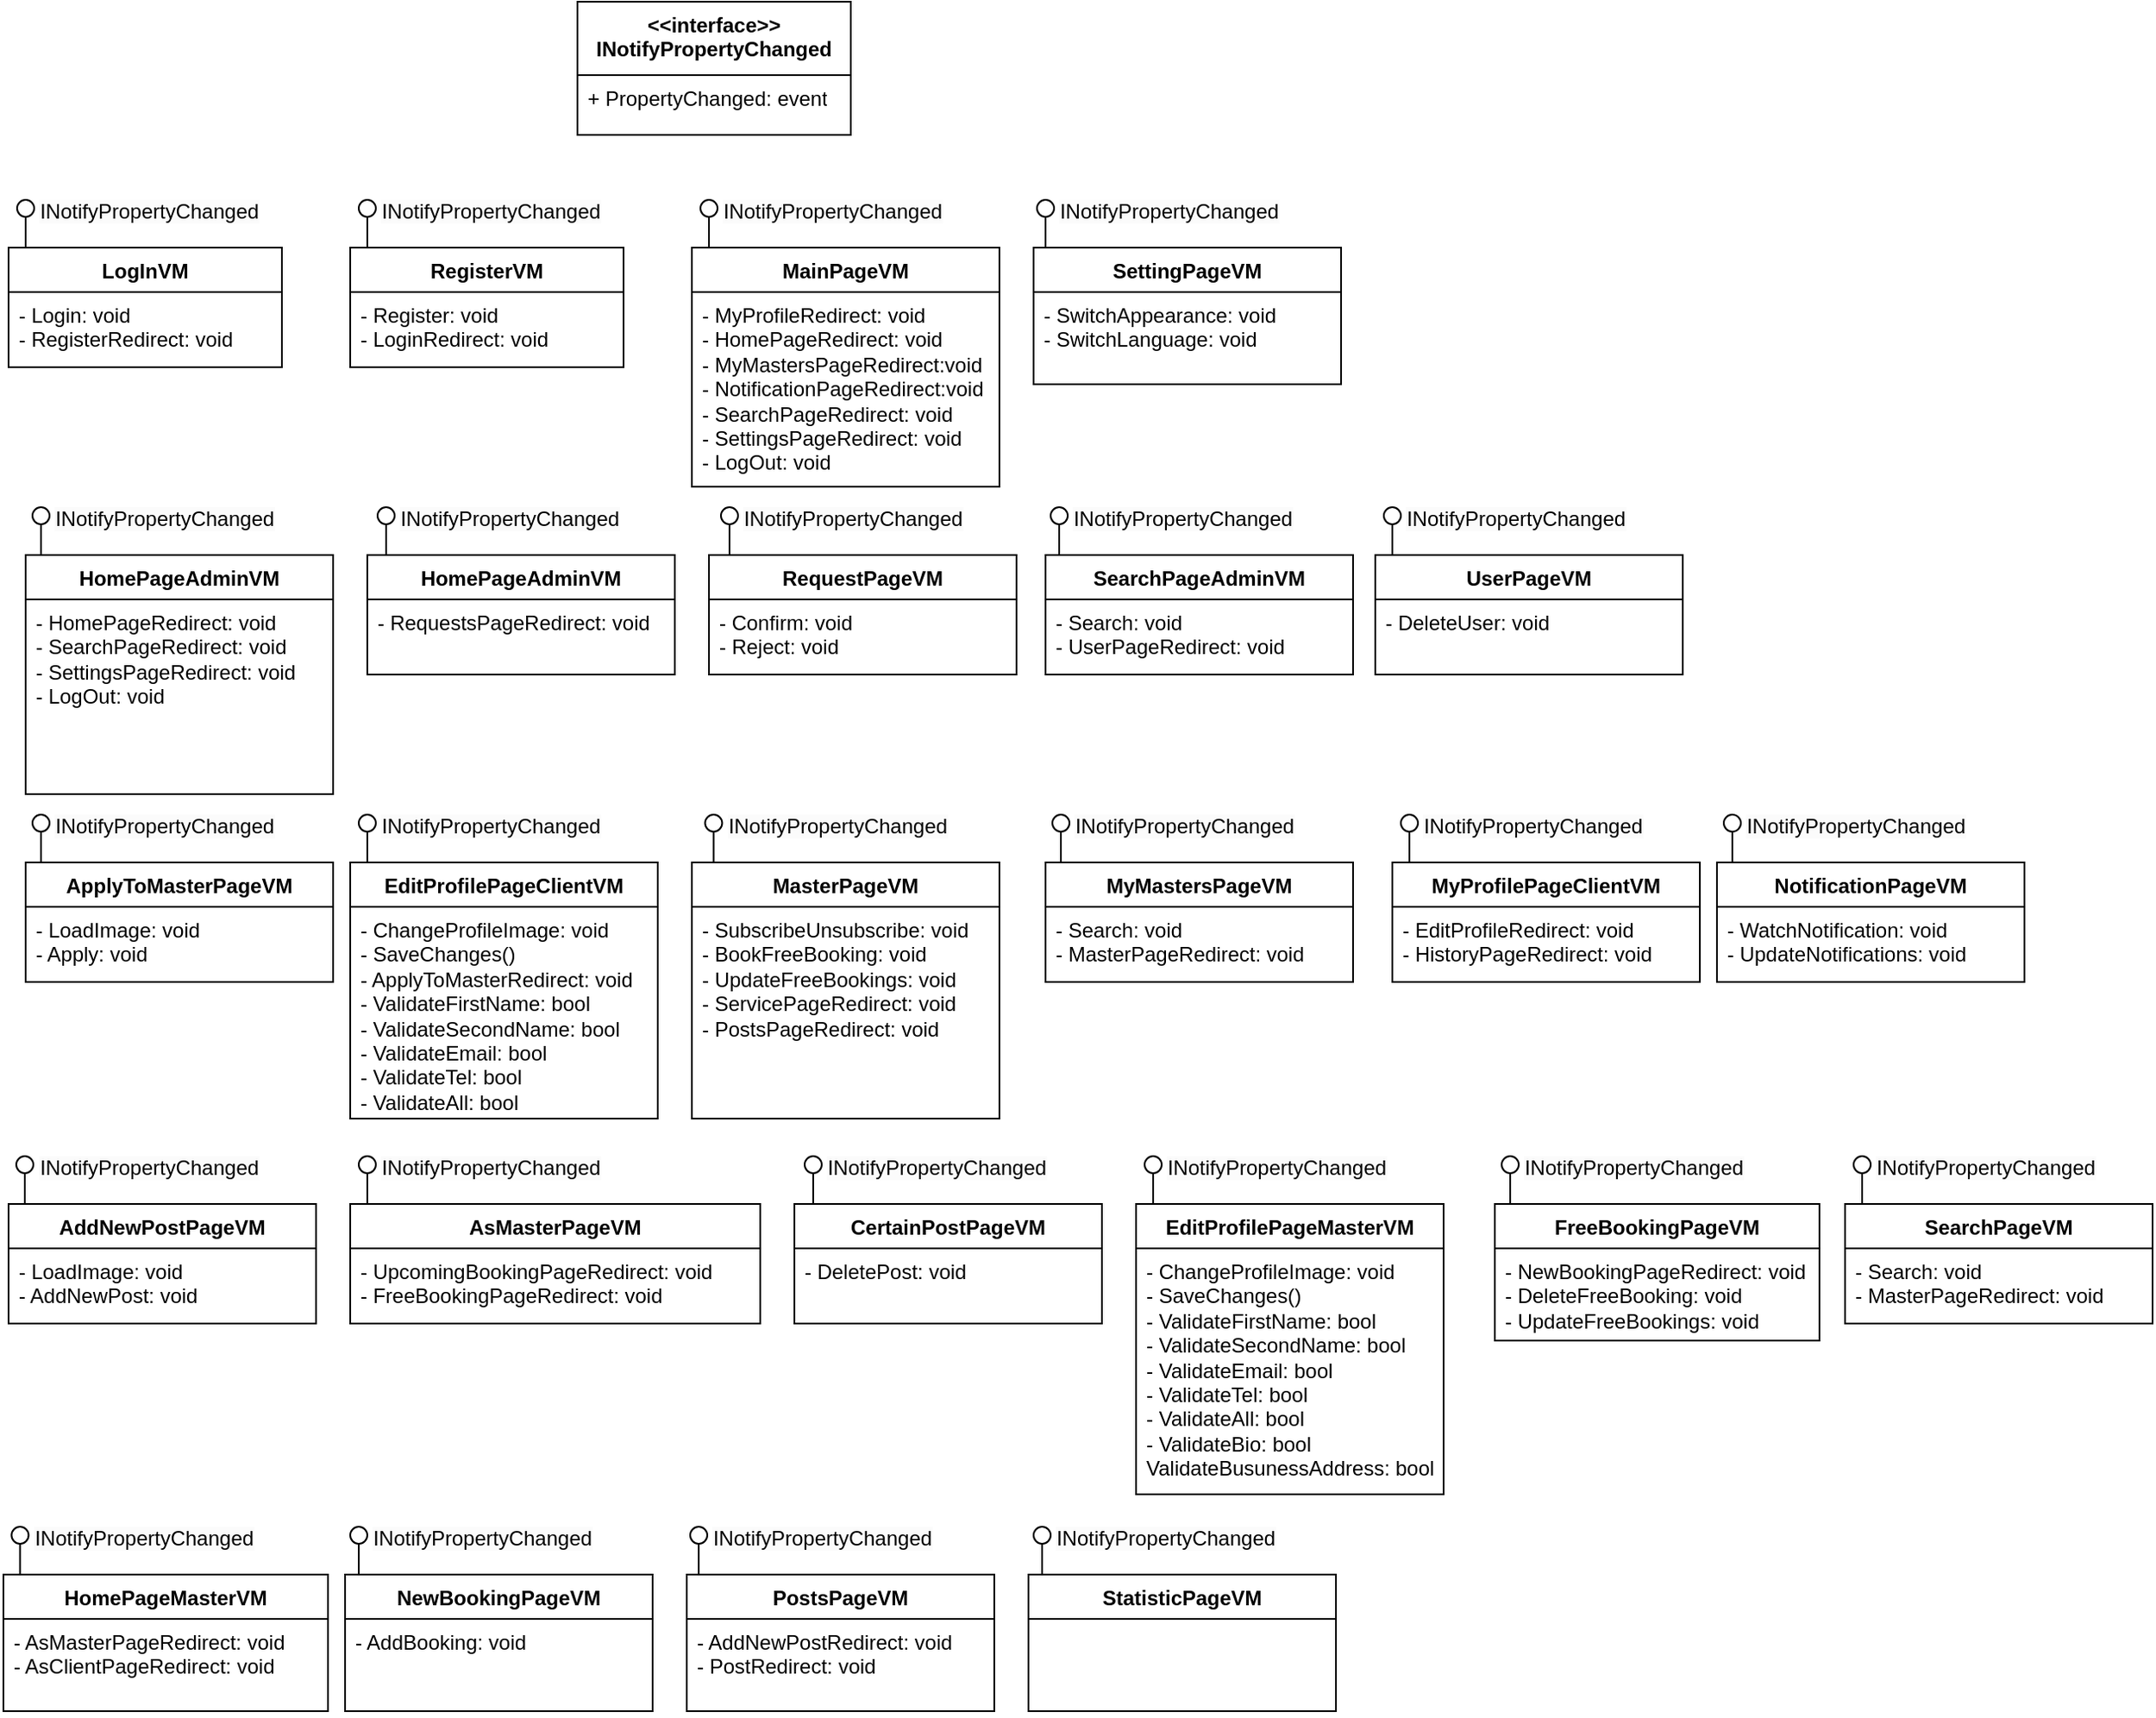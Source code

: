 <mxfile version="24.3.1" type="device">
  <diagram id="C5RBs43oDa-KdzZeNtuy" name="Page-1">
    <mxGraphModel dx="2342" dy="1502" grid="0" gridSize="10" guides="1" tooltips="1" connect="1" arrows="1" fold="1" page="0" pageScale="1" pageWidth="827" pageHeight="1169" math="0" shadow="0">
      <root>
        <mxCell id="WIyWlLk6GJQsqaUBKTNV-0" />
        <mxCell id="WIyWlLk6GJQsqaUBKTNV-1" parent="WIyWlLk6GJQsqaUBKTNV-0" />
        <mxCell id="Ou_Ff1-Za47PRWATTWKW-6" value="LogInVM" style="swimlane;fontStyle=1;align=center;verticalAlign=top;childLayout=stackLayout;horizontal=1;startSize=26;horizontalStack=0;resizeParent=1;resizeParentMax=0;resizeLast=0;collapsible=1;marginBottom=0;whiteSpace=wrap;html=1;" vertex="1" parent="WIyWlLk6GJQsqaUBKTNV-1">
          <mxGeometry x="40" y="120" width="160" height="70" as="geometry">
            <mxRectangle x="100" y="130" width="100" height="30" as="alternateBounds" />
          </mxGeometry>
        </mxCell>
        <mxCell id="Ou_Ff1-Za47PRWATTWKW-9" value="- Login: void&lt;div&gt;- RegisterRedirect: void&lt;/div&gt;" style="text;strokeColor=none;fillColor=none;align=left;verticalAlign=top;spacingLeft=4;spacingRight=4;overflow=hidden;rotatable=0;points=[[0,0.5],[1,0.5]];portConstraint=eastwest;whiteSpace=wrap;html=1;" vertex="1" parent="Ou_Ff1-Za47PRWATTWKW-6">
          <mxGeometry y="26" width="160" height="44" as="geometry" />
        </mxCell>
        <mxCell id="Ou_Ff1-Za47PRWATTWKW-10" value="RegisterVM" style="swimlane;fontStyle=1;align=center;verticalAlign=top;childLayout=stackLayout;horizontal=1;startSize=26;horizontalStack=0;resizeParent=1;resizeParentMax=0;resizeLast=0;collapsible=1;marginBottom=0;whiteSpace=wrap;html=1;" vertex="1" parent="WIyWlLk6GJQsqaUBKTNV-1">
          <mxGeometry x="240" y="120" width="160" height="70" as="geometry">
            <mxRectangle x="100" y="130" width="100" height="30" as="alternateBounds" />
          </mxGeometry>
        </mxCell>
        <mxCell id="Ou_Ff1-Za47PRWATTWKW-11" value="- Register: void&lt;div&gt;- LoginRedirect: void&lt;/div&gt;" style="text;strokeColor=none;fillColor=none;align=left;verticalAlign=top;spacingLeft=4;spacingRight=4;overflow=hidden;rotatable=0;points=[[0,0.5],[1,0.5]];portConstraint=eastwest;whiteSpace=wrap;html=1;" vertex="1" parent="Ou_Ff1-Za47PRWATTWKW-10">
          <mxGeometry y="26" width="160" height="44" as="geometry" />
        </mxCell>
        <mxCell id="Ou_Ff1-Za47PRWATTWKW-12" value="MainPageVM" style="swimlane;fontStyle=1;align=center;verticalAlign=top;childLayout=stackLayout;horizontal=1;startSize=26;horizontalStack=0;resizeParent=1;resizeParentMax=0;resizeLast=0;collapsible=1;marginBottom=0;whiteSpace=wrap;html=1;" vertex="1" parent="WIyWlLk6GJQsqaUBKTNV-1">
          <mxGeometry x="440" y="120" width="180" height="140" as="geometry">
            <mxRectangle x="440" y="120" width="100" height="30" as="alternateBounds" />
          </mxGeometry>
        </mxCell>
        <mxCell id="Ou_Ff1-Za47PRWATTWKW-13" value="- MyProfileRedirect: void&lt;div&gt;- HomePageRedirect: void&lt;/div&gt;&lt;div&gt;- MyMastersPageRedirect:void&lt;/div&gt;&lt;div&gt;- NotificationPageRedirect:void&lt;/div&gt;&lt;div&gt;- SearchPageRedirect: void&lt;/div&gt;&lt;div&gt;- SettingsPageRedirect: void&lt;/div&gt;&lt;div&gt;- LogOut: void&lt;/div&gt;" style="text;strokeColor=none;fillColor=none;align=left;verticalAlign=top;spacingLeft=4;spacingRight=4;overflow=hidden;rotatable=0;points=[[0,0.5],[1,0.5]];portConstraint=eastwest;whiteSpace=wrap;html=1;" vertex="1" parent="Ou_Ff1-Za47PRWATTWKW-12">
          <mxGeometry y="26" width="180" height="114" as="geometry" />
        </mxCell>
        <mxCell id="Ou_Ff1-Za47PRWATTWKW-14" value="SettingPageVM" style="swimlane;fontStyle=1;align=center;verticalAlign=top;childLayout=stackLayout;horizontal=1;startSize=26;horizontalStack=0;resizeParent=1;resizeParentMax=0;resizeLast=0;collapsible=1;marginBottom=0;whiteSpace=wrap;html=1;" vertex="1" parent="WIyWlLk6GJQsqaUBKTNV-1">
          <mxGeometry x="640" y="120" width="180" height="80" as="geometry">
            <mxRectangle x="100" y="130" width="100" height="30" as="alternateBounds" />
          </mxGeometry>
        </mxCell>
        <mxCell id="Ou_Ff1-Za47PRWATTWKW-15" value="- SwitchAppearance: void&lt;div&gt;- SwitchLanguage: void&lt;/div&gt;" style="text;strokeColor=none;fillColor=none;align=left;verticalAlign=top;spacingLeft=4;spacingRight=4;overflow=hidden;rotatable=0;points=[[0,0.5],[1,0.5]];portConstraint=eastwest;whiteSpace=wrap;html=1;" vertex="1" parent="Ou_Ff1-Za47PRWATTWKW-14">
          <mxGeometry y="26" width="180" height="54" as="geometry" />
        </mxCell>
        <mxCell id="Ou_Ff1-Za47PRWATTWKW-16" value="HomePageAdminVM" style="swimlane;fontStyle=1;align=center;verticalAlign=top;childLayout=stackLayout;horizontal=1;startSize=26;horizontalStack=0;resizeParent=1;resizeParentMax=0;resizeLast=0;collapsible=1;marginBottom=0;whiteSpace=wrap;html=1;" vertex="1" parent="WIyWlLk6GJQsqaUBKTNV-1">
          <mxGeometry x="250" y="300" width="180" height="70" as="geometry">
            <mxRectangle x="100" y="130" width="100" height="30" as="alternateBounds" />
          </mxGeometry>
        </mxCell>
        <mxCell id="Ou_Ff1-Za47PRWATTWKW-17" value="- RequestsPageRedirect: void" style="text;strokeColor=none;fillColor=none;align=left;verticalAlign=top;spacingLeft=4;spacingRight=4;overflow=hidden;rotatable=0;points=[[0,0.5],[1,0.5]];portConstraint=eastwest;whiteSpace=wrap;html=1;" vertex="1" parent="Ou_Ff1-Za47PRWATTWKW-16">
          <mxGeometry y="26" width="180" height="44" as="geometry" />
        </mxCell>
        <mxCell id="Ou_Ff1-Za47PRWATTWKW-21" value="HomePageAdminVM" style="swimlane;fontStyle=1;align=center;verticalAlign=top;childLayout=stackLayout;horizontal=1;startSize=26;horizontalStack=0;resizeParent=1;resizeParentMax=0;resizeLast=0;collapsible=1;marginBottom=0;whiteSpace=wrap;html=1;" vertex="1" parent="WIyWlLk6GJQsqaUBKTNV-1">
          <mxGeometry x="50" y="300" width="180" height="140" as="geometry">
            <mxRectangle x="100" y="130" width="100" height="30" as="alternateBounds" />
          </mxGeometry>
        </mxCell>
        <mxCell id="Ou_Ff1-Za47PRWATTWKW-22" value="- HomePageRedirect: void&lt;div&gt;- SearchPageRedirect: void&lt;/div&gt;&lt;div&gt;- SettingsPageRedirect: void&lt;/div&gt;&lt;div&gt;- LogOut: void&lt;/div&gt;" style="text;strokeColor=none;fillColor=none;align=left;verticalAlign=top;spacingLeft=4;spacingRight=4;overflow=hidden;rotatable=0;points=[[0,0.5],[1,0.5]];portConstraint=eastwest;whiteSpace=wrap;html=1;" vertex="1" parent="Ou_Ff1-Za47PRWATTWKW-21">
          <mxGeometry y="26" width="180" height="114" as="geometry" />
        </mxCell>
        <mxCell id="Ou_Ff1-Za47PRWATTWKW-23" value="RequestPageVM" style="swimlane;fontStyle=1;align=center;verticalAlign=top;childLayout=stackLayout;horizontal=1;startSize=26;horizontalStack=0;resizeParent=1;resizeParentMax=0;resizeLast=0;collapsible=1;marginBottom=0;whiteSpace=wrap;html=1;" vertex="1" parent="WIyWlLk6GJQsqaUBKTNV-1">
          <mxGeometry x="450" y="300" width="180" height="70" as="geometry">
            <mxRectangle x="100" y="130" width="100" height="30" as="alternateBounds" />
          </mxGeometry>
        </mxCell>
        <mxCell id="Ou_Ff1-Za47PRWATTWKW-24" value="- Confirm: void&lt;div&gt;- Reject: void&lt;/div&gt;" style="text;strokeColor=none;fillColor=none;align=left;verticalAlign=top;spacingLeft=4;spacingRight=4;overflow=hidden;rotatable=0;points=[[0,0.5],[1,0.5]];portConstraint=eastwest;whiteSpace=wrap;html=1;" vertex="1" parent="Ou_Ff1-Za47PRWATTWKW-23">
          <mxGeometry y="26" width="180" height="44" as="geometry" />
        </mxCell>
        <mxCell id="Ou_Ff1-Za47PRWATTWKW-25" value="SearchPageAdminVM" style="swimlane;fontStyle=1;align=center;verticalAlign=top;childLayout=stackLayout;horizontal=1;startSize=26;horizontalStack=0;resizeParent=1;resizeParentMax=0;resizeLast=0;collapsible=1;marginBottom=0;whiteSpace=wrap;html=1;" vertex="1" parent="WIyWlLk6GJQsqaUBKTNV-1">
          <mxGeometry x="647" y="300" width="180" height="70" as="geometry">
            <mxRectangle x="100" y="130" width="100" height="30" as="alternateBounds" />
          </mxGeometry>
        </mxCell>
        <mxCell id="Ou_Ff1-Za47PRWATTWKW-26" value="- Search: void&lt;div&gt;- UserPageRedirect: void&lt;/div&gt;" style="text;strokeColor=none;fillColor=none;align=left;verticalAlign=top;spacingLeft=4;spacingRight=4;overflow=hidden;rotatable=0;points=[[0,0.5],[1,0.5]];portConstraint=eastwest;whiteSpace=wrap;html=1;" vertex="1" parent="Ou_Ff1-Za47PRWATTWKW-25">
          <mxGeometry y="26" width="180" height="44" as="geometry" />
        </mxCell>
        <mxCell id="Ou_Ff1-Za47PRWATTWKW-27" value="UserPageVM" style="swimlane;fontStyle=1;align=center;verticalAlign=top;childLayout=stackLayout;horizontal=1;startSize=26;horizontalStack=0;resizeParent=1;resizeParentMax=0;resizeLast=0;collapsible=1;marginBottom=0;whiteSpace=wrap;html=1;" vertex="1" parent="WIyWlLk6GJQsqaUBKTNV-1">
          <mxGeometry x="840" y="300" width="180" height="70" as="geometry">
            <mxRectangle x="100" y="130" width="100" height="30" as="alternateBounds" />
          </mxGeometry>
        </mxCell>
        <mxCell id="Ou_Ff1-Za47PRWATTWKW-28" value="- DeleteUser: void" style="text;strokeColor=none;fillColor=none;align=left;verticalAlign=top;spacingLeft=4;spacingRight=4;overflow=hidden;rotatable=0;points=[[0,0.5],[1,0.5]];portConstraint=eastwest;whiteSpace=wrap;html=1;" vertex="1" parent="Ou_Ff1-Za47PRWATTWKW-27">
          <mxGeometry y="26" width="180" height="44" as="geometry" />
        </mxCell>
        <mxCell id="Ou_Ff1-Za47PRWATTWKW-29" value="ApplyToMasterPageVM" style="swimlane;fontStyle=1;align=center;verticalAlign=top;childLayout=stackLayout;horizontal=1;startSize=26;horizontalStack=0;resizeParent=1;resizeParentMax=0;resizeLast=0;collapsible=1;marginBottom=0;whiteSpace=wrap;html=1;" vertex="1" parent="WIyWlLk6GJQsqaUBKTNV-1">
          <mxGeometry x="50" y="480" width="180" height="70" as="geometry">
            <mxRectangle x="100" y="130" width="100" height="30" as="alternateBounds" />
          </mxGeometry>
        </mxCell>
        <mxCell id="Ou_Ff1-Za47PRWATTWKW-30" value="- LoadImage: void&lt;div&gt;- Apply: void&lt;/div&gt;" style="text;strokeColor=none;fillColor=none;align=left;verticalAlign=top;spacingLeft=4;spacingRight=4;overflow=hidden;rotatable=0;points=[[0,0.5],[1,0.5]];portConstraint=eastwest;whiteSpace=wrap;html=1;" vertex="1" parent="Ou_Ff1-Za47PRWATTWKW-29">
          <mxGeometry y="26" width="180" height="44" as="geometry" />
        </mxCell>
        <mxCell id="Ou_Ff1-Za47PRWATTWKW-31" value="EditProfilePageClientVM" style="swimlane;fontStyle=1;align=center;verticalAlign=top;childLayout=stackLayout;horizontal=1;startSize=26;horizontalStack=0;resizeParent=1;resizeParentMax=0;resizeLast=0;collapsible=1;marginBottom=0;whiteSpace=wrap;html=1;" vertex="1" parent="WIyWlLk6GJQsqaUBKTNV-1">
          <mxGeometry x="240" y="480" width="180" height="150" as="geometry">
            <mxRectangle x="100" y="130" width="100" height="30" as="alternateBounds" />
          </mxGeometry>
        </mxCell>
        <mxCell id="Ou_Ff1-Za47PRWATTWKW-32" value="- ChangeProfileImage: void&lt;div&gt;- SaveChanges()&lt;/div&gt;&lt;div&gt;- ApplyToMasterRedirect: void&lt;/div&gt;&lt;div&gt;- ValidateFirstName: bool&lt;/div&gt;&lt;div&gt;- ValidateSecondName: bool&lt;/div&gt;&lt;div&gt;- ValidateEmail: bool&lt;/div&gt;&lt;div&gt;- ValidateTel: bool&lt;/div&gt;&lt;div&gt;- ValidateAll: bool&lt;/div&gt;" style="text;strokeColor=none;fillColor=none;align=left;verticalAlign=top;spacingLeft=4;spacingRight=4;overflow=hidden;rotatable=0;points=[[0,0.5],[1,0.5]];portConstraint=eastwest;whiteSpace=wrap;html=1;" vertex="1" parent="Ou_Ff1-Za47PRWATTWKW-31">
          <mxGeometry y="26" width="180" height="124" as="geometry" />
        </mxCell>
        <mxCell id="Ou_Ff1-Za47PRWATTWKW-35" value="MasterPageVM" style="swimlane;fontStyle=1;align=center;verticalAlign=top;childLayout=stackLayout;horizontal=1;startSize=26;horizontalStack=0;resizeParent=1;resizeParentMax=0;resizeLast=0;collapsible=1;marginBottom=0;whiteSpace=wrap;html=1;" vertex="1" parent="WIyWlLk6GJQsqaUBKTNV-1">
          <mxGeometry x="440" y="480" width="180" height="150" as="geometry">
            <mxRectangle x="100" y="130" width="100" height="30" as="alternateBounds" />
          </mxGeometry>
        </mxCell>
        <mxCell id="Ou_Ff1-Za47PRWATTWKW-36" value="- SubscribeUnsubscribe: void&lt;div&gt;- BookFreeBooking: void&lt;/div&gt;&lt;div&gt;- UpdateFreeBookings: void&lt;/div&gt;&lt;div&gt;- ServicePageRedirect: void&lt;/div&gt;&lt;div&gt;- PostsPageRedirect: void&lt;/div&gt;" style="text;strokeColor=none;fillColor=none;align=left;verticalAlign=top;spacingLeft=4;spacingRight=4;overflow=hidden;rotatable=0;points=[[0,0.5],[1,0.5]];portConstraint=eastwest;whiteSpace=wrap;html=1;" vertex="1" parent="Ou_Ff1-Za47PRWATTWKW-35">
          <mxGeometry y="26" width="180" height="124" as="geometry" />
        </mxCell>
        <mxCell id="Ou_Ff1-Za47PRWATTWKW-37" value="MyMastersPageVM" style="swimlane;fontStyle=1;align=center;verticalAlign=top;childLayout=stackLayout;horizontal=1;startSize=26;horizontalStack=0;resizeParent=1;resizeParentMax=0;resizeLast=0;collapsible=1;marginBottom=0;whiteSpace=wrap;html=1;" vertex="1" parent="WIyWlLk6GJQsqaUBKTNV-1">
          <mxGeometry x="647" y="480" width="180" height="70" as="geometry">
            <mxRectangle x="100" y="130" width="100" height="30" as="alternateBounds" />
          </mxGeometry>
        </mxCell>
        <mxCell id="Ou_Ff1-Za47PRWATTWKW-38" value="- Search: void&lt;div&gt;- MasterPageRedirect: void&lt;/div&gt;" style="text;strokeColor=none;fillColor=none;align=left;verticalAlign=top;spacingLeft=4;spacingRight=4;overflow=hidden;rotatable=0;points=[[0,0.5],[1,0.5]];portConstraint=eastwest;whiteSpace=wrap;html=1;" vertex="1" parent="Ou_Ff1-Za47PRWATTWKW-37">
          <mxGeometry y="26" width="180" height="44" as="geometry" />
        </mxCell>
        <mxCell id="Ou_Ff1-Za47PRWATTWKW-39" value="MyProfilePageClientVM" style="swimlane;fontStyle=1;align=center;verticalAlign=top;childLayout=stackLayout;horizontal=1;startSize=26;horizontalStack=0;resizeParent=1;resizeParentMax=0;resizeLast=0;collapsible=1;marginBottom=0;whiteSpace=wrap;html=1;" vertex="1" parent="WIyWlLk6GJQsqaUBKTNV-1">
          <mxGeometry x="850" y="480" width="180" height="70" as="geometry">
            <mxRectangle x="100" y="130" width="100" height="30" as="alternateBounds" />
          </mxGeometry>
        </mxCell>
        <mxCell id="Ou_Ff1-Za47PRWATTWKW-40" value="- EditProfileRedirect: void&lt;div&gt;- HistoryPageRedirect: void&lt;/div&gt;" style="text;strokeColor=none;fillColor=none;align=left;verticalAlign=top;spacingLeft=4;spacingRight=4;overflow=hidden;rotatable=0;points=[[0,0.5],[1,0.5]];portConstraint=eastwest;whiteSpace=wrap;html=1;" vertex="1" parent="Ou_Ff1-Za47PRWATTWKW-39">
          <mxGeometry y="26" width="180" height="44" as="geometry" />
        </mxCell>
        <mxCell id="Ou_Ff1-Za47PRWATTWKW-44" value="NotificationPageVM" style="swimlane;fontStyle=1;align=center;verticalAlign=top;childLayout=stackLayout;horizontal=1;startSize=26;horizontalStack=0;resizeParent=1;resizeParentMax=0;resizeLast=0;collapsible=1;marginBottom=0;whiteSpace=wrap;html=1;" vertex="1" parent="WIyWlLk6GJQsqaUBKTNV-1">
          <mxGeometry x="1040" y="480" width="180" height="70" as="geometry">
            <mxRectangle x="100" y="130" width="100" height="30" as="alternateBounds" />
          </mxGeometry>
        </mxCell>
        <mxCell id="Ou_Ff1-Za47PRWATTWKW-45" value="- WatchNotification: void&lt;div&gt;- UpdateNotifications: void&lt;/div&gt;" style="text;strokeColor=none;fillColor=none;align=left;verticalAlign=top;spacingLeft=4;spacingRight=4;overflow=hidden;rotatable=0;points=[[0,0.5],[1,0.5]];portConstraint=eastwest;whiteSpace=wrap;html=1;" vertex="1" parent="Ou_Ff1-Za47PRWATTWKW-44">
          <mxGeometry y="26" width="180" height="44" as="geometry" />
        </mxCell>
        <mxCell id="Ou_Ff1-Za47PRWATTWKW-46" value="SearchPageVM" style="swimlane;fontStyle=1;align=center;verticalAlign=top;childLayout=stackLayout;horizontal=1;startSize=26;horizontalStack=0;resizeParent=1;resizeParentMax=0;resizeLast=0;collapsible=1;marginBottom=0;whiteSpace=wrap;html=1;" vertex="1" parent="WIyWlLk6GJQsqaUBKTNV-1">
          <mxGeometry x="1115" y="680" width="180" height="70" as="geometry">
            <mxRectangle x="100" y="130" width="100" height="30" as="alternateBounds" />
          </mxGeometry>
        </mxCell>
        <mxCell id="Ou_Ff1-Za47PRWATTWKW-47" value="- Search: void&lt;div&gt;- MasterPageRedirect: void&lt;/div&gt;" style="text;strokeColor=none;fillColor=none;align=left;verticalAlign=top;spacingLeft=4;spacingRight=4;overflow=hidden;rotatable=0;points=[[0,0.5],[1,0.5]];portConstraint=eastwest;whiteSpace=wrap;html=1;" vertex="1" parent="Ou_Ff1-Za47PRWATTWKW-46">
          <mxGeometry y="26" width="180" height="44" as="geometry" />
        </mxCell>
        <mxCell id="Ou_Ff1-Za47PRWATTWKW-48" value="AddNewPostPageVM" style="swimlane;fontStyle=1;align=center;verticalAlign=top;childLayout=stackLayout;horizontal=1;startSize=26;horizontalStack=0;resizeParent=1;resizeParentMax=0;resizeLast=0;collapsible=1;marginBottom=0;whiteSpace=wrap;html=1;" vertex="1" parent="WIyWlLk6GJQsqaUBKTNV-1">
          <mxGeometry x="40" y="680" width="180" height="70" as="geometry">
            <mxRectangle x="100" y="130" width="100" height="30" as="alternateBounds" />
          </mxGeometry>
        </mxCell>
        <mxCell id="Ou_Ff1-Za47PRWATTWKW-49" value="- LoadImage: void&lt;div&gt;- AddNewPost: void&lt;/div&gt;" style="text;strokeColor=none;fillColor=none;align=left;verticalAlign=top;spacingLeft=4;spacingRight=4;overflow=hidden;rotatable=0;points=[[0,0.5],[1,0.5]];portConstraint=eastwest;whiteSpace=wrap;html=1;" vertex="1" parent="Ou_Ff1-Za47PRWATTWKW-48">
          <mxGeometry y="26" width="180" height="44" as="geometry" />
        </mxCell>
        <mxCell id="Ou_Ff1-Za47PRWATTWKW-50" value="AsMasterPageVM" style="swimlane;fontStyle=1;align=center;verticalAlign=top;childLayout=stackLayout;horizontal=1;startSize=26;horizontalStack=0;resizeParent=1;resizeParentMax=0;resizeLast=0;collapsible=1;marginBottom=0;whiteSpace=wrap;html=1;" vertex="1" parent="WIyWlLk6GJQsqaUBKTNV-1">
          <mxGeometry x="240" y="680" width="240" height="70" as="geometry">
            <mxRectangle x="100" y="130" width="100" height="30" as="alternateBounds" />
          </mxGeometry>
        </mxCell>
        <mxCell id="Ou_Ff1-Za47PRWATTWKW-51" value="- UpcomingBookingPageRedirect: void&lt;div&gt;- FreeBookingPageRedirect: void&lt;/div&gt;" style="text;strokeColor=none;fillColor=none;align=left;verticalAlign=top;spacingLeft=4;spacingRight=4;overflow=hidden;rotatable=0;points=[[0,0.5],[1,0.5]];portConstraint=eastwest;whiteSpace=wrap;html=1;" vertex="1" parent="Ou_Ff1-Za47PRWATTWKW-50">
          <mxGeometry y="26" width="240" height="44" as="geometry" />
        </mxCell>
        <mxCell id="Ou_Ff1-Za47PRWATTWKW-52" value="CertainPostPageVM" style="swimlane;fontStyle=1;align=center;verticalAlign=top;childLayout=stackLayout;horizontal=1;startSize=26;horizontalStack=0;resizeParent=1;resizeParentMax=0;resizeLast=0;collapsible=1;marginBottom=0;whiteSpace=wrap;html=1;" vertex="1" parent="WIyWlLk6GJQsqaUBKTNV-1">
          <mxGeometry x="500" y="680" width="180" height="70" as="geometry">
            <mxRectangle x="100" y="130" width="100" height="30" as="alternateBounds" />
          </mxGeometry>
        </mxCell>
        <mxCell id="Ou_Ff1-Za47PRWATTWKW-53" value="- DeletePost: void" style="text;strokeColor=none;fillColor=none;align=left;verticalAlign=top;spacingLeft=4;spacingRight=4;overflow=hidden;rotatable=0;points=[[0,0.5],[1,0.5]];portConstraint=eastwest;whiteSpace=wrap;html=1;" vertex="1" parent="Ou_Ff1-Za47PRWATTWKW-52">
          <mxGeometry y="26" width="180" height="44" as="geometry" />
        </mxCell>
        <mxCell id="Ou_Ff1-Za47PRWATTWKW-56" value="EditProfilePageMasterVM" style="swimlane;fontStyle=1;align=center;verticalAlign=top;childLayout=stackLayout;horizontal=1;startSize=26;horizontalStack=0;resizeParent=1;resizeParentMax=0;resizeLast=0;collapsible=1;marginBottom=0;whiteSpace=wrap;html=1;" vertex="1" parent="WIyWlLk6GJQsqaUBKTNV-1">
          <mxGeometry x="700" y="680" width="180" height="170" as="geometry">
            <mxRectangle x="100" y="130" width="100" height="30" as="alternateBounds" />
          </mxGeometry>
        </mxCell>
        <mxCell id="Ou_Ff1-Za47PRWATTWKW-57" value="- ChangeProfileImage: void&lt;div&gt;- SaveChanges()&lt;/div&gt;&lt;div&gt;-&amp;nbsp;&lt;span style=&quot;background-color: initial;&quot;&gt;ValidateFirstName: bool&lt;/span&gt;&lt;/div&gt;&lt;div&gt;- ValidateSecondName: bool&lt;/div&gt;&lt;div&gt;- ValidateEmail: bool&lt;/div&gt;&lt;div&gt;- ValidateTel: bool&lt;/div&gt;&lt;div&gt;- ValidateAll: bool&lt;/div&gt;&lt;div&gt;- ValidateBio: bool&lt;/div&gt;&lt;div&gt;ValidateBusunessAddress: bool&lt;/div&gt;" style="text;strokeColor=none;fillColor=none;align=left;verticalAlign=top;spacingLeft=4;spacingRight=4;overflow=hidden;rotatable=0;points=[[0,0.5],[1,0.5]];portConstraint=eastwest;whiteSpace=wrap;html=1;" vertex="1" parent="Ou_Ff1-Za47PRWATTWKW-56">
          <mxGeometry y="26" width="180" height="144" as="geometry" />
        </mxCell>
        <mxCell id="Ou_Ff1-Za47PRWATTWKW-58" value="FreeBookingPageVM" style="swimlane;fontStyle=1;align=center;verticalAlign=top;childLayout=stackLayout;horizontal=1;startSize=26;horizontalStack=0;resizeParent=1;resizeParentMax=0;resizeLast=0;collapsible=1;marginBottom=0;whiteSpace=wrap;html=1;" vertex="1" parent="WIyWlLk6GJQsqaUBKTNV-1">
          <mxGeometry x="910" y="680" width="190" height="80" as="geometry">
            <mxRectangle x="100" y="130" width="100" height="30" as="alternateBounds" />
          </mxGeometry>
        </mxCell>
        <mxCell id="Ou_Ff1-Za47PRWATTWKW-59" value="- NewBookingPageRedirect: void&lt;div&gt;- DeleteFreeBooking: void&lt;/div&gt;&lt;div&gt;- UpdateFreeBookings: void&lt;/div&gt;" style="text;strokeColor=none;fillColor=none;align=left;verticalAlign=top;spacingLeft=4;spacingRight=4;overflow=hidden;rotatable=0;points=[[0,0.5],[1,0.5]];portConstraint=eastwest;whiteSpace=wrap;html=1;" vertex="1" parent="Ou_Ff1-Za47PRWATTWKW-58">
          <mxGeometry y="26" width="190" height="54" as="geometry" />
        </mxCell>
        <mxCell id="Ou_Ff1-Za47PRWATTWKW-60" value="HomePageMasterVM" style="swimlane;fontStyle=1;align=center;verticalAlign=top;childLayout=stackLayout;horizontal=1;startSize=26;horizontalStack=0;resizeParent=1;resizeParentMax=0;resizeLast=0;collapsible=1;marginBottom=0;whiteSpace=wrap;html=1;" vertex="1" parent="WIyWlLk6GJQsqaUBKTNV-1">
          <mxGeometry x="37" y="897" width="190" height="80" as="geometry">
            <mxRectangle x="100" y="130" width="100" height="30" as="alternateBounds" />
          </mxGeometry>
        </mxCell>
        <mxCell id="Ou_Ff1-Za47PRWATTWKW-61" value="- AsMasterPageRedirect: void&lt;div&gt;- AsClientPageRedirect: void&lt;/div&gt;" style="text;strokeColor=none;fillColor=none;align=left;verticalAlign=top;spacingLeft=4;spacingRight=4;overflow=hidden;rotatable=0;points=[[0,0.5],[1,0.5]];portConstraint=eastwest;whiteSpace=wrap;html=1;" vertex="1" parent="Ou_Ff1-Za47PRWATTWKW-60">
          <mxGeometry y="26" width="190" height="54" as="geometry" />
        </mxCell>
        <mxCell id="Ou_Ff1-Za47PRWATTWKW-62" value="NewBookingPageVM" style="swimlane;fontStyle=1;align=center;verticalAlign=top;childLayout=stackLayout;horizontal=1;startSize=26;horizontalStack=0;resizeParent=1;resizeParentMax=0;resizeLast=0;collapsible=1;marginBottom=0;whiteSpace=wrap;html=1;" vertex="1" parent="WIyWlLk6GJQsqaUBKTNV-1">
          <mxGeometry x="237" y="897" width="180" height="80" as="geometry">
            <mxRectangle x="100" y="130" width="100" height="30" as="alternateBounds" />
          </mxGeometry>
        </mxCell>
        <mxCell id="Ou_Ff1-Za47PRWATTWKW-63" value="- AddBooking: void" style="text;strokeColor=none;fillColor=none;align=left;verticalAlign=top;spacingLeft=4;spacingRight=4;overflow=hidden;rotatable=0;points=[[0,0.5],[1,0.5]];portConstraint=eastwest;whiteSpace=wrap;html=1;" vertex="1" parent="Ou_Ff1-Za47PRWATTWKW-62">
          <mxGeometry y="26" width="180" height="54" as="geometry" />
        </mxCell>
        <mxCell id="Ou_Ff1-Za47PRWATTWKW-64" value="PostsPageVM" style="swimlane;fontStyle=1;align=center;verticalAlign=top;childLayout=stackLayout;horizontal=1;startSize=26;horizontalStack=0;resizeParent=1;resizeParentMax=0;resizeLast=0;collapsible=1;marginBottom=0;whiteSpace=wrap;html=1;" vertex="1" parent="WIyWlLk6GJQsqaUBKTNV-1">
          <mxGeometry x="437" y="897" width="180" height="80" as="geometry">
            <mxRectangle x="100" y="130" width="100" height="30" as="alternateBounds" />
          </mxGeometry>
        </mxCell>
        <mxCell id="Ou_Ff1-Za47PRWATTWKW-65" value="- AddNewPostRedirect: void&lt;div&gt;- PostRedirect: void&lt;/div&gt;" style="text;strokeColor=none;fillColor=none;align=left;verticalAlign=top;spacingLeft=4;spacingRight=4;overflow=hidden;rotatable=0;points=[[0,0.5],[1,0.5]];portConstraint=eastwest;whiteSpace=wrap;html=1;" vertex="1" parent="Ou_Ff1-Za47PRWATTWKW-64">
          <mxGeometry y="26" width="180" height="54" as="geometry" />
        </mxCell>
        <mxCell id="Ou_Ff1-Za47PRWATTWKW-66" value="StatisticPageVM" style="swimlane;fontStyle=1;align=center;verticalAlign=top;childLayout=stackLayout;horizontal=1;startSize=26;horizontalStack=0;resizeParent=1;resizeParentMax=0;resizeLast=0;collapsible=1;marginBottom=0;whiteSpace=wrap;html=1;" vertex="1" parent="WIyWlLk6GJQsqaUBKTNV-1">
          <mxGeometry x="637" y="897" width="180" height="80" as="geometry">
            <mxRectangle x="100" y="130" width="100" height="30" as="alternateBounds" />
          </mxGeometry>
        </mxCell>
        <mxCell id="Ou_Ff1-Za47PRWATTWKW-69" value="&amp;lt;&amp;lt;interface&amp;gt;&amp;gt;&lt;div&gt;INotifyPropertyChanged&lt;br&gt;&lt;/div&gt;" style="swimlane;fontStyle=1;align=center;verticalAlign=top;childLayout=stackLayout;horizontal=1;startSize=43;horizontalStack=0;resizeParent=1;resizeParentMax=0;resizeLast=0;collapsible=1;marginBottom=0;whiteSpace=wrap;html=1;" vertex="1" parent="WIyWlLk6GJQsqaUBKTNV-1">
          <mxGeometry x="373" y="-24" width="160" height="78" as="geometry">
            <mxRectangle x="100" y="130" width="100" height="30" as="alternateBounds" />
          </mxGeometry>
        </mxCell>
        <mxCell id="Ou_Ff1-Za47PRWATTWKW-70" value="+&amp;nbsp;PropertyChanged: event" style="text;strokeColor=none;fillColor=none;align=left;verticalAlign=top;spacingLeft=4;spacingRight=4;overflow=hidden;rotatable=0;points=[[0,0.5],[1,0.5]];portConstraint=eastwest;whiteSpace=wrap;html=1;" vertex="1" parent="Ou_Ff1-Za47PRWATTWKW-69">
          <mxGeometry y="43" width="160" height="35" as="geometry" />
        </mxCell>
        <mxCell id="Ou_Ff1-Za47PRWATTWKW-75" value="" style="ellipse;whiteSpace=wrap;html=1;align=center;aspect=fixed;fillColor=none;strokeColor=none;resizable=0;perimeter=centerPerimeter;rotatable=0;allowArrows=0;points=[];outlineConnect=1;" vertex="1" parent="WIyWlLk6GJQsqaUBKTNV-1">
          <mxGeometry x="360" y="245" width="10" height="10" as="geometry" />
        </mxCell>
        <mxCell id="Ou_Ff1-Za47PRWATTWKW-77" value="&lt;span style=&quot;color: rgb(0, 0, 0); font-family: Helvetica; font-size: 12px; font-style: normal; font-variant-ligatures: normal; font-variant-caps: normal; letter-spacing: normal; orphans: 2; text-align: center; text-indent: 0px; text-transform: none; widows: 2; word-spacing: 0px; -webkit-text-stroke-width: 0px; white-space: normal; background-color: rgb(251, 251, 251); text-decoration-thickness: initial; text-decoration-style: initial; text-decoration-color: initial; float: none; display: inline !important;&quot;&gt;INotifyPropertyChanged&lt;/span&gt;" style="rounded=0;orthogonalLoop=1;jettySize=auto;html=1;endArrow=oval;endFill=0;sketch=0;sourcePerimeterSpacing=0;targetPerimeterSpacing=0;endSize=10;exitX=0.226;exitY=-0.004;exitDx=0;exitDy=0;exitPerimeter=0;" edge="1" parent="WIyWlLk6GJQsqaUBKTNV-1">
          <mxGeometry x="0.826" y="-72" relative="1" as="geometry">
            <mxPoint x="50.0" y="120.0" as="sourcePoint" />
            <mxPoint x="50" y="97" as="targetPoint" />
            <mxPoint as="offset" />
          </mxGeometry>
        </mxCell>
        <mxCell id="Ou_Ff1-Za47PRWATTWKW-78" value="" style="ellipse;whiteSpace=wrap;html=1;align=center;aspect=fixed;fillColor=none;strokeColor=none;resizable=0;perimeter=centerPerimeter;rotatable=0;allowArrows=0;points=[];outlineConnect=1;" vertex="1" parent="WIyWlLk6GJQsqaUBKTNV-1">
          <mxGeometry x="164" y="77" width="10" height="10" as="geometry" />
        </mxCell>
        <mxCell id="Ou_Ff1-Za47PRWATTWKW-79" value="&lt;span style=&quot;color: rgb(0, 0, 0); font-family: Helvetica; font-size: 12px; font-style: normal; font-variant-ligatures: normal; font-variant-caps: normal; letter-spacing: normal; orphans: 2; text-align: center; text-indent: 0px; text-transform: none; widows: 2; word-spacing: 0px; -webkit-text-stroke-width: 0px; white-space: normal; background-color: rgb(251, 251, 251); text-decoration-thickness: initial; text-decoration-style: initial; text-decoration-color: initial; float: none; display: inline !important;&quot;&gt;INotifyPropertyChanged&lt;/span&gt;" style="rounded=0;orthogonalLoop=1;jettySize=auto;html=1;endArrow=oval;endFill=0;sketch=0;sourcePerimeterSpacing=0;targetPerimeterSpacing=0;endSize=10;exitX=0.226;exitY=-0.004;exitDx=0;exitDy=0;exitPerimeter=0;" edge="1" parent="WIyWlLk6GJQsqaUBKTNV-1">
          <mxGeometry x="0.826" y="-72" relative="1" as="geometry">
            <mxPoint x="250" y="120.0" as="sourcePoint" />
            <mxPoint x="250" y="97" as="targetPoint" />
            <mxPoint as="offset" />
          </mxGeometry>
        </mxCell>
        <mxCell id="Ou_Ff1-Za47PRWATTWKW-80" value="&lt;span style=&quot;color: rgb(0, 0, 0); font-family: Helvetica; font-size: 12px; font-style: normal; font-variant-ligatures: normal; font-variant-caps: normal; letter-spacing: normal; orphans: 2; text-align: center; text-indent: 0px; text-transform: none; widows: 2; word-spacing: 0px; -webkit-text-stroke-width: 0px; white-space: normal; background-color: rgb(251, 251, 251); text-decoration-thickness: initial; text-decoration-style: initial; text-decoration-color: initial; float: none; display: inline !important;&quot;&gt;INotifyPropertyChanged&lt;/span&gt;" style="rounded=0;orthogonalLoop=1;jettySize=auto;html=1;endArrow=oval;endFill=0;sketch=0;sourcePerimeterSpacing=0;targetPerimeterSpacing=0;endSize=10;exitX=0.226;exitY=-0.004;exitDx=0;exitDy=0;exitPerimeter=0;" edge="1" parent="WIyWlLk6GJQsqaUBKTNV-1">
          <mxGeometry x="0.826" y="-72" relative="1" as="geometry">
            <mxPoint x="450" y="120.0" as="sourcePoint" />
            <mxPoint x="450" y="97" as="targetPoint" />
            <mxPoint as="offset" />
          </mxGeometry>
        </mxCell>
        <mxCell id="Ou_Ff1-Za47PRWATTWKW-81" value="&lt;span style=&quot;color: rgb(0, 0, 0); font-family: Helvetica; font-size: 12px; font-style: normal; font-variant-ligatures: normal; font-variant-caps: normal; letter-spacing: normal; orphans: 2; text-align: center; text-indent: 0px; text-transform: none; widows: 2; word-spacing: 0px; -webkit-text-stroke-width: 0px; white-space: normal; background-color: rgb(251, 251, 251); text-decoration-thickness: initial; text-decoration-style: initial; text-decoration-color: initial; float: none; display: inline !important;&quot;&gt;INotifyPropertyChanged&lt;/span&gt;" style="rounded=0;orthogonalLoop=1;jettySize=auto;html=1;endArrow=oval;endFill=0;sketch=0;sourcePerimeterSpacing=0;targetPerimeterSpacing=0;endSize=10;exitX=0.226;exitY=-0.004;exitDx=0;exitDy=0;exitPerimeter=0;" edge="1" parent="WIyWlLk6GJQsqaUBKTNV-1">
          <mxGeometry x="0.826" y="-72" relative="1" as="geometry">
            <mxPoint x="647" y="120.0" as="sourcePoint" />
            <mxPoint x="647" y="97" as="targetPoint" />
            <mxPoint as="offset" />
          </mxGeometry>
        </mxCell>
        <mxCell id="Ou_Ff1-Za47PRWATTWKW-82" value="&lt;span style=&quot;color: rgb(0, 0, 0); font-family: Helvetica; font-size: 12px; font-style: normal; font-variant-ligatures: normal; font-variant-caps: normal; letter-spacing: normal; orphans: 2; text-align: center; text-indent: 0px; text-transform: none; widows: 2; word-spacing: 0px; -webkit-text-stroke-width: 0px; white-space: normal; background-color: rgb(251, 251, 251); text-decoration-thickness: initial; text-decoration-style: initial; text-decoration-color: initial; float: none; display: inline !important;&quot;&gt;INotifyPropertyChanged&lt;/span&gt;" style="rounded=0;orthogonalLoop=1;jettySize=auto;html=1;endArrow=oval;endFill=0;sketch=0;sourcePerimeterSpacing=0;targetPerimeterSpacing=0;endSize=10;exitX=0.226;exitY=-0.004;exitDx=0;exitDy=0;exitPerimeter=0;" edge="1" parent="WIyWlLk6GJQsqaUBKTNV-1">
          <mxGeometry x="0.826" y="-72" relative="1" as="geometry">
            <mxPoint x="655" y="300.0" as="sourcePoint" />
            <mxPoint x="655" y="277" as="targetPoint" />
            <mxPoint as="offset" />
          </mxGeometry>
        </mxCell>
        <mxCell id="Ou_Ff1-Za47PRWATTWKW-83" value="&lt;span style=&quot;color: rgb(0, 0, 0); font-family: Helvetica; font-size: 12px; font-style: normal; font-variant-ligatures: normal; font-variant-caps: normal; letter-spacing: normal; orphans: 2; text-align: center; text-indent: 0px; text-transform: none; widows: 2; word-spacing: 0px; -webkit-text-stroke-width: 0px; white-space: normal; background-color: rgb(251, 251, 251); text-decoration-thickness: initial; text-decoration-style: initial; text-decoration-color: initial; float: none; display: inline !important;&quot;&gt;INotifyPropertyChanged&lt;/span&gt;" style="rounded=0;orthogonalLoop=1;jettySize=auto;html=1;endArrow=oval;endFill=0;sketch=0;sourcePerimeterSpacing=0;targetPerimeterSpacing=0;endSize=10;exitX=0.226;exitY=-0.004;exitDx=0;exitDy=0;exitPerimeter=0;" edge="1" parent="WIyWlLk6GJQsqaUBKTNV-1">
          <mxGeometry x="0.826" y="-72" relative="1" as="geometry">
            <mxPoint x="850" y="300.0" as="sourcePoint" />
            <mxPoint x="850" y="277" as="targetPoint" />
            <mxPoint as="offset" />
          </mxGeometry>
        </mxCell>
        <mxCell id="Ou_Ff1-Za47PRWATTWKW-84" value="&lt;span style=&quot;color: rgb(0, 0, 0); font-family: Helvetica; font-size: 12px; font-style: normal; font-variant-ligatures: normal; font-variant-caps: normal; letter-spacing: normal; orphans: 2; text-align: center; text-indent: 0px; text-transform: none; widows: 2; word-spacing: 0px; -webkit-text-stroke-width: 0px; white-space: normal; background-color: rgb(251, 251, 251); text-decoration-thickness: initial; text-decoration-style: initial; text-decoration-color: initial; float: none; display: inline !important;&quot;&gt;INotifyPropertyChanged&lt;/span&gt;" style="rounded=0;orthogonalLoop=1;jettySize=auto;html=1;endArrow=oval;endFill=0;sketch=0;sourcePerimeterSpacing=0;targetPerimeterSpacing=0;endSize=10;exitX=0.226;exitY=-0.004;exitDx=0;exitDy=0;exitPerimeter=0;" edge="1" parent="WIyWlLk6GJQsqaUBKTNV-1">
          <mxGeometry x="0.826" y="-72" relative="1" as="geometry">
            <mxPoint x="462" y="300.0" as="sourcePoint" />
            <mxPoint x="462" y="277" as="targetPoint" />
            <mxPoint as="offset" />
          </mxGeometry>
        </mxCell>
        <mxCell id="Ou_Ff1-Za47PRWATTWKW-85" value="&lt;span style=&quot;color: rgb(0, 0, 0); font-family: Helvetica; font-size: 12px; font-style: normal; font-variant-ligatures: normal; font-variant-caps: normal; letter-spacing: normal; orphans: 2; text-align: center; text-indent: 0px; text-transform: none; widows: 2; word-spacing: 0px; -webkit-text-stroke-width: 0px; white-space: normal; background-color: rgb(251, 251, 251); text-decoration-thickness: initial; text-decoration-style: initial; text-decoration-color: initial; float: none; display: inline !important;&quot;&gt;INotifyPropertyChanged&lt;/span&gt;" style="rounded=0;orthogonalLoop=1;jettySize=auto;html=1;endArrow=oval;endFill=0;sketch=0;sourcePerimeterSpacing=0;targetPerimeterSpacing=0;endSize=10;exitX=0.226;exitY=-0.004;exitDx=0;exitDy=0;exitPerimeter=0;" edge="1" parent="WIyWlLk6GJQsqaUBKTNV-1">
          <mxGeometry x="0.826" y="-72" relative="1" as="geometry">
            <mxPoint x="261" y="300.0" as="sourcePoint" />
            <mxPoint x="261" y="277" as="targetPoint" />
            <mxPoint as="offset" />
          </mxGeometry>
        </mxCell>
        <mxCell id="Ou_Ff1-Za47PRWATTWKW-86" value="&lt;span style=&quot;color: rgb(0, 0, 0); font-family: Helvetica; font-size: 12px; font-style: normal; font-variant-ligatures: normal; font-variant-caps: normal; letter-spacing: normal; orphans: 2; text-align: center; text-indent: 0px; text-transform: none; widows: 2; word-spacing: 0px; -webkit-text-stroke-width: 0px; white-space: normal; background-color: rgb(251, 251, 251); text-decoration-thickness: initial; text-decoration-style: initial; text-decoration-color: initial; float: none; display: inline !important;&quot;&gt;INotifyPropertyChanged&lt;/span&gt;" style="rounded=0;orthogonalLoop=1;jettySize=auto;html=1;endArrow=oval;endFill=0;sketch=0;sourcePerimeterSpacing=0;targetPerimeterSpacing=0;endSize=10;exitX=0.226;exitY=-0.004;exitDx=0;exitDy=0;exitPerimeter=0;" edge="1" parent="WIyWlLk6GJQsqaUBKTNV-1">
          <mxGeometry x="0.826" y="-72" relative="1" as="geometry">
            <mxPoint x="59" y="300.0" as="sourcePoint" />
            <mxPoint x="59" y="277" as="targetPoint" />
            <mxPoint as="offset" />
          </mxGeometry>
        </mxCell>
        <mxCell id="Ou_Ff1-Za47PRWATTWKW-87" value="&lt;span style=&quot;color: rgb(0, 0, 0); font-family: Helvetica; font-size: 12px; font-style: normal; font-variant-ligatures: normal; font-variant-caps: normal; letter-spacing: normal; orphans: 2; text-align: center; text-indent: 0px; text-transform: none; widows: 2; word-spacing: 0px; -webkit-text-stroke-width: 0px; white-space: normal; background-color: rgb(251, 251, 251); text-decoration-thickness: initial; text-decoration-style: initial; text-decoration-color: initial; float: none; display: inline !important;&quot;&gt;INotifyPropertyChanged&lt;/span&gt;" style="rounded=0;orthogonalLoop=1;jettySize=auto;html=1;endArrow=oval;endFill=0;sketch=0;sourcePerimeterSpacing=0;targetPerimeterSpacing=0;endSize=10;exitX=0.226;exitY=-0.004;exitDx=0;exitDy=0;exitPerimeter=0;" edge="1" parent="WIyWlLk6GJQsqaUBKTNV-1">
          <mxGeometry x="0.826" y="-72" relative="1" as="geometry">
            <mxPoint x="59" y="480.0" as="sourcePoint" />
            <mxPoint x="59" y="457" as="targetPoint" />
            <mxPoint as="offset" />
          </mxGeometry>
        </mxCell>
        <mxCell id="Ou_Ff1-Za47PRWATTWKW-88" value="&lt;span style=&quot;color: rgb(0, 0, 0); font-family: Helvetica; font-size: 12px; font-style: normal; font-variant-ligatures: normal; font-variant-caps: normal; letter-spacing: normal; orphans: 2; text-align: center; text-indent: 0px; text-transform: none; widows: 2; word-spacing: 0px; -webkit-text-stroke-width: 0px; white-space: normal; background-color: rgb(251, 251, 251); text-decoration-thickness: initial; text-decoration-style: initial; text-decoration-color: initial; float: none; display: inline !important;&quot;&gt;INotifyPropertyChanged&lt;/span&gt;" style="rounded=0;orthogonalLoop=1;jettySize=auto;html=1;endArrow=oval;endFill=0;sketch=0;sourcePerimeterSpacing=0;targetPerimeterSpacing=0;endSize=10;exitX=0.226;exitY=-0.004;exitDx=0;exitDy=0;exitPerimeter=0;" edge="1" parent="WIyWlLk6GJQsqaUBKTNV-1">
          <mxGeometry x="0.826" y="-72" relative="1" as="geometry">
            <mxPoint x="250" y="480.0" as="sourcePoint" />
            <mxPoint x="250" y="457" as="targetPoint" />
            <mxPoint as="offset" />
          </mxGeometry>
        </mxCell>
        <mxCell id="Ou_Ff1-Za47PRWATTWKW-89" value="&lt;span style=&quot;color: rgb(0, 0, 0); font-family: Helvetica; font-size: 12px; font-style: normal; font-variant-ligatures: normal; font-variant-caps: normal; letter-spacing: normal; orphans: 2; text-align: center; text-indent: 0px; text-transform: none; widows: 2; word-spacing: 0px; -webkit-text-stroke-width: 0px; white-space: normal; background-color: rgb(251, 251, 251); text-decoration-thickness: initial; text-decoration-style: initial; text-decoration-color: initial; float: none; display: inline !important;&quot;&gt;INotifyPropertyChanged&lt;/span&gt;" style="rounded=0;orthogonalLoop=1;jettySize=auto;html=1;endArrow=oval;endFill=0;sketch=0;sourcePerimeterSpacing=0;targetPerimeterSpacing=0;endSize=10;exitX=0.226;exitY=-0.004;exitDx=0;exitDy=0;exitPerimeter=0;" edge="1" parent="WIyWlLk6GJQsqaUBKTNV-1">
          <mxGeometry x="0.826" y="-72" relative="1" as="geometry">
            <mxPoint x="452.72" y="480.0" as="sourcePoint" />
            <mxPoint x="452.72" y="457" as="targetPoint" />
            <mxPoint as="offset" />
          </mxGeometry>
        </mxCell>
        <mxCell id="Ou_Ff1-Za47PRWATTWKW-90" value="&lt;span style=&quot;color: rgb(0, 0, 0); font-family: Helvetica; font-size: 12px; font-style: normal; font-variant-ligatures: normal; font-variant-caps: normal; letter-spacing: normal; orphans: 2; text-align: center; text-indent: 0px; text-transform: none; widows: 2; word-spacing: 0px; -webkit-text-stroke-width: 0px; white-space: normal; background-color: rgb(251, 251, 251); text-decoration-thickness: initial; text-decoration-style: initial; text-decoration-color: initial; float: none; display: inline !important;&quot;&gt;INotifyPropertyChanged&lt;/span&gt;" style="rounded=0;orthogonalLoop=1;jettySize=auto;html=1;endArrow=oval;endFill=0;sketch=0;sourcePerimeterSpacing=0;targetPerimeterSpacing=0;endSize=10;exitX=0.226;exitY=-0.004;exitDx=0;exitDy=0;exitPerimeter=0;" edge="1" parent="WIyWlLk6GJQsqaUBKTNV-1">
          <mxGeometry x="0.826" y="-72" relative="1" as="geometry">
            <mxPoint x="656" y="480.0" as="sourcePoint" />
            <mxPoint x="656" y="457" as="targetPoint" />
            <mxPoint as="offset" />
          </mxGeometry>
        </mxCell>
        <mxCell id="Ou_Ff1-Za47PRWATTWKW-92" value="&lt;span style=&quot;color: rgb(0, 0, 0); font-family: Helvetica; font-size: 12px; font-style: normal; font-variant-ligatures: normal; font-variant-caps: normal; letter-spacing: normal; orphans: 2; text-align: center; text-indent: 0px; text-transform: none; widows: 2; word-spacing: 0px; -webkit-text-stroke-width: 0px; white-space: normal; background-color: rgb(251, 251, 251); text-decoration-thickness: initial; text-decoration-style: initial; text-decoration-color: initial; float: none; display: inline !important;&quot;&gt;INotifyPropertyChanged&lt;/span&gt;" style="rounded=0;orthogonalLoop=1;jettySize=auto;html=1;endArrow=oval;endFill=0;sketch=0;sourcePerimeterSpacing=0;targetPerimeterSpacing=0;endSize=10;exitX=0.226;exitY=-0.004;exitDx=0;exitDy=0;exitPerimeter=0;" edge="1" parent="WIyWlLk6GJQsqaUBKTNV-1">
          <mxGeometry x="0.826" y="-72" relative="1" as="geometry">
            <mxPoint x="860" y="480.0" as="sourcePoint" />
            <mxPoint x="860" y="457" as="targetPoint" />
            <mxPoint as="offset" />
          </mxGeometry>
        </mxCell>
        <mxCell id="Ou_Ff1-Za47PRWATTWKW-93" value="&lt;span style=&quot;color: rgb(0, 0, 0); font-family: Helvetica; font-size: 12px; font-style: normal; font-variant-ligatures: normal; font-variant-caps: normal; letter-spacing: normal; orphans: 2; text-align: center; text-indent: 0px; text-transform: none; widows: 2; word-spacing: 0px; -webkit-text-stroke-width: 0px; white-space: normal; background-color: rgb(251, 251, 251); text-decoration-thickness: initial; text-decoration-style: initial; text-decoration-color: initial; float: none; display: inline !important;&quot;&gt;INotifyPropertyChanged&lt;/span&gt;" style="rounded=0;orthogonalLoop=1;jettySize=auto;html=1;endArrow=oval;endFill=0;sketch=0;sourcePerimeterSpacing=0;targetPerimeterSpacing=0;endSize=10;exitX=0.226;exitY=-0.004;exitDx=0;exitDy=0;exitPerimeter=0;" edge="1" parent="WIyWlLk6GJQsqaUBKTNV-1">
          <mxGeometry x="0.826" y="-72" relative="1" as="geometry">
            <mxPoint x="1049" y="480.0" as="sourcePoint" />
            <mxPoint x="1049" y="457" as="targetPoint" />
            <mxPoint as="offset" />
          </mxGeometry>
        </mxCell>
        <mxCell id="Ou_Ff1-Za47PRWATTWKW-94" value="&lt;span style=&quot;color: rgb(0, 0, 0); font-family: Helvetica; font-size: 12px; font-style: normal; font-variant-ligatures: normal; font-variant-caps: normal; letter-spacing: normal; orphans: 2; text-align: center; text-indent: 0px; text-transform: none; widows: 2; word-spacing: 0px; -webkit-text-stroke-width: 0px; white-space: normal; background-color: rgb(251, 251, 251); text-decoration-thickness: initial; text-decoration-style: initial; text-decoration-color: initial; float: none; display: inline !important;&quot;&gt;INotifyPropertyChanged&lt;/span&gt;" style="rounded=0;orthogonalLoop=1;jettySize=auto;html=1;endArrow=oval;endFill=0;sketch=0;sourcePerimeterSpacing=0;targetPerimeterSpacing=0;endSize=10;exitX=0.226;exitY=-0.004;exitDx=0;exitDy=0;exitPerimeter=0;" edge="1" parent="WIyWlLk6GJQsqaUBKTNV-1">
          <mxGeometry x="0.826" y="-72" relative="1" as="geometry">
            <mxPoint x="1125" y="680.0" as="sourcePoint" />
            <mxPoint x="1125" y="657" as="targetPoint" />
            <mxPoint as="offset" />
          </mxGeometry>
        </mxCell>
        <mxCell id="Ou_Ff1-Za47PRWATTWKW-95" value="&lt;span style=&quot;color: rgb(0, 0, 0); font-family: Helvetica; font-size: 12px; font-style: normal; font-variant-ligatures: normal; font-variant-caps: normal; letter-spacing: normal; orphans: 2; text-align: center; text-indent: 0px; text-transform: none; widows: 2; word-spacing: 0px; -webkit-text-stroke-width: 0px; white-space: normal; background-color: rgb(251, 251, 251); text-decoration-thickness: initial; text-decoration-style: initial; text-decoration-color: initial; float: none; display: inline !important;&quot;&gt;INotifyPropertyChanged&lt;/span&gt;" style="rounded=0;orthogonalLoop=1;jettySize=auto;html=1;endArrow=oval;endFill=0;sketch=0;sourcePerimeterSpacing=0;targetPerimeterSpacing=0;endSize=10;exitX=0.226;exitY=-0.004;exitDx=0;exitDy=0;exitPerimeter=0;" edge="1" parent="WIyWlLk6GJQsqaUBKTNV-1">
          <mxGeometry x="0.826" y="-72" relative="1" as="geometry">
            <mxPoint x="46.74" y="897.0" as="sourcePoint" />
            <mxPoint x="46.74" y="874" as="targetPoint" />
            <mxPoint as="offset" />
          </mxGeometry>
        </mxCell>
        <mxCell id="Ou_Ff1-Za47PRWATTWKW-96" value="&lt;span style=&quot;color: rgb(0, 0, 0); font-family: Helvetica; font-size: 12px; font-style: normal; font-variant-ligatures: normal; font-variant-caps: normal; letter-spacing: normal; orphans: 2; text-align: center; text-indent: 0px; text-transform: none; widows: 2; word-spacing: 0px; -webkit-text-stroke-width: 0px; white-space: normal; background-color: rgb(251, 251, 251); text-decoration-thickness: initial; text-decoration-style: initial; text-decoration-color: initial; float: none; display: inline !important;&quot;&gt;INotifyPropertyChanged&lt;/span&gt;" style="rounded=0;orthogonalLoop=1;jettySize=auto;html=1;endArrow=oval;endFill=0;sketch=0;sourcePerimeterSpacing=0;targetPerimeterSpacing=0;endSize=10;exitX=0.226;exitY=-0.004;exitDx=0;exitDy=0;exitPerimeter=0;" edge="1" parent="WIyWlLk6GJQsqaUBKTNV-1">
          <mxGeometry x="0.826" y="-72" relative="1" as="geometry">
            <mxPoint x="245" y="897.0" as="sourcePoint" />
            <mxPoint x="245" y="874" as="targetPoint" />
            <mxPoint as="offset" />
          </mxGeometry>
        </mxCell>
        <mxCell id="Ou_Ff1-Za47PRWATTWKW-97" value="&lt;span style=&quot;color: rgb(0, 0, 0); font-family: Helvetica; font-size: 12px; font-style: normal; font-variant-ligatures: normal; font-variant-caps: normal; letter-spacing: normal; orphans: 2; text-align: center; text-indent: 0px; text-transform: none; widows: 2; word-spacing: 0px; -webkit-text-stroke-width: 0px; white-space: normal; background-color: rgb(251, 251, 251); text-decoration-thickness: initial; text-decoration-style: initial; text-decoration-color: initial; float: none; display: inline !important;&quot;&gt;INotifyPropertyChanged&lt;/span&gt;" style="rounded=0;orthogonalLoop=1;jettySize=auto;html=1;endArrow=oval;endFill=0;sketch=0;sourcePerimeterSpacing=0;targetPerimeterSpacing=0;endSize=10;exitX=0.226;exitY=-0.004;exitDx=0;exitDy=0;exitPerimeter=0;" edge="1" parent="WIyWlLk6GJQsqaUBKTNV-1">
          <mxGeometry x="0.826" y="-72" relative="1" as="geometry">
            <mxPoint x="444" y="897.0" as="sourcePoint" />
            <mxPoint x="444" y="874" as="targetPoint" />
            <mxPoint as="offset" />
          </mxGeometry>
        </mxCell>
        <mxCell id="Ou_Ff1-Za47PRWATTWKW-98" value="&lt;span style=&quot;color: rgb(0, 0, 0); font-family: Helvetica; font-size: 12px; font-style: normal; font-variant-ligatures: normal; font-variant-caps: normal; letter-spacing: normal; orphans: 2; text-align: center; text-indent: 0px; text-transform: none; widows: 2; word-spacing: 0px; -webkit-text-stroke-width: 0px; white-space: normal; background-color: rgb(251, 251, 251); text-decoration-thickness: initial; text-decoration-style: initial; text-decoration-color: initial; float: none; display: inline !important;&quot;&gt;INotifyPropertyChanged&lt;/span&gt;" style="rounded=0;orthogonalLoop=1;jettySize=auto;html=1;endArrow=oval;endFill=0;sketch=0;sourcePerimeterSpacing=0;targetPerimeterSpacing=0;endSize=10;exitX=0.226;exitY=-0.004;exitDx=0;exitDy=0;exitPerimeter=0;" edge="1" parent="WIyWlLk6GJQsqaUBKTNV-1">
          <mxGeometry x="0.826" y="-72" relative="1" as="geometry">
            <mxPoint x="645" y="897.0" as="sourcePoint" />
            <mxPoint x="645" y="874" as="targetPoint" />
            <mxPoint as="offset" />
          </mxGeometry>
        </mxCell>
        <mxCell id="Ou_Ff1-Za47PRWATTWKW-99" value="&lt;span style=&quot;color: rgb(0, 0, 0); font-family: Helvetica; font-size: 12px; font-style: normal; font-variant-ligatures: normal; font-variant-caps: normal; letter-spacing: normal; orphans: 2; text-align: center; text-indent: 0px; text-transform: none; widows: 2; word-spacing: 0px; -webkit-text-stroke-width: 0px; white-space: normal; background-color: rgb(251, 251, 251); text-decoration-thickness: initial; text-decoration-style: initial; text-decoration-color: initial; float: none; display: inline !important;&quot;&gt;INotifyPropertyChanged&lt;/span&gt;" style="rounded=0;orthogonalLoop=1;jettySize=auto;html=1;endArrow=oval;endFill=0;sketch=0;sourcePerimeterSpacing=0;targetPerimeterSpacing=0;endSize=10;exitX=0.226;exitY=-0.004;exitDx=0;exitDy=0;exitPerimeter=0;" edge="1" parent="WIyWlLk6GJQsqaUBKTNV-1">
          <mxGeometry x="0.826" y="-72" relative="1" as="geometry">
            <mxPoint x="919" y="680.0" as="sourcePoint" />
            <mxPoint x="919" y="657" as="targetPoint" />
            <mxPoint as="offset" />
          </mxGeometry>
        </mxCell>
        <mxCell id="Ou_Ff1-Za47PRWATTWKW-100" value="&lt;span style=&quot;color: rgb(0, 0, 0); font-family: Helvetica; font-size: 12px; font-style: normal; font-variant-ligatures: normal; font-variant-caps: normal; letter-spacing: normal; orphans: 2; text-align: center; text-indent: 0px; text-transform: none; widows: 2; word-spacing: 0px; -webkit-text-stroke-width: 0px; white-space: normal; background-color: rgb(251, 251, 251); text-decoration-thickness: initial; text-decoration-style: initial; text-decoration-color: initial; float: none; display: inline !important;&quot;&gt;INotifyPropertyChanged&lt;/span&gt;" style="rounded=0;orthogonalLoop=1;jettySize=auto;html=1;endArrow=oval;endFill=0;sketch=0;sourcePerimeterSpacing=0;targetPerimeterSpacing=0;endSize=10;exitX=0.226;exitY=-0.004;exitDx=0;exitDy=0;exitPerimeter=0;" edge="1" parent="WIyWlLk6GJQsqaUBKTNV-1">
          <mxGeometry x="0.826" y="-72" relative="1" as="geometry">
            <mxPoint x="710" y="680.0" as="sourcePoint" />
            <mxPoint x="710" y="657" as="targetPoint" />
            <mxPoint as="offset" />
          </mxGeometry>
        </mxCell>
        <mxCell id="Ou_Ff1-Za47PRWATTWKW-101" value="&lt;span style=&quot;color: rgb(0, 0, 0); font-family: Helvetica; font-size: 12px; font-style: normal; font-variant-ligatures: normal; font-variant-caps: normal; letter-spacing: normal; orphans: 2; text-align: center; text-indent: 0px; text-transform: none; widows: 2; word-spacing: 0px; -webkit-text-stroke-width: 0px; white-space: normal; background-color: rgb(251, 251, 251); text-decoration-thickness: initial; text-decoration-style: initial; text-decoration-color: initial; float: none; display: inline !important;&quot;&gt;INotifyPropertyChanged&lt;/span&gt;" style="rounded=0;orthogonalLoop=1;jettySize=auto;html=1;endArrow=oval;endFill=0;sketch=0;sourcePerimeterSpacing=0;targetPerimeterSpacing=0;endSize=10;exitX=0.226;exitY=-0.004;exitDx=0;exitDy=0;exitPerimeter=0;" edge="1" parent="WIyWlLk6GJQsqaUBKTNV-1">
          <mxGeometry x="0.826" y="-72" relative="1" as="geometry">
            <mxPoint x="511" y="680.0" as="sourcePoint" />
            <mxPoint x="511" y="657" as="targetPoint" />
            <mxPoint as="offset" />
          </mxGeometry>
        </mxCell>
        <mxCell id="Ou_Ff1-Za47PRWATTWKW-102" value="&lt;span style=&quot;color: rgb(0, 0, 0); font-family: Helvetica; font-size: 12px; font-style: normal; font-variant-ligatures: normal; font-variant-caps: normal; letter-spacing: normal; orphans: 2; text-align: center; text-indent: 0px; text-transform: none; widows: 2; word-spacing: 0px; -webkit-text-stroke-width: 0px; white-space: normal; background-color: rgb(251, 251, 251); text-decoration-thickness: initial; text-decoration-style: initial; text-decoration-color: initial; float: none; display: inline !important;&quot;&gt;INotifyPropertyChanged&lt;/span&gt;" style="rounded=0;orthogonalLoop=1;jettySize=auto;html=1;endArrow=oval;endFill=0;sketch=0;sourcePerimeterSpacing=0;targetPerimeterSpacing=0;endSize=10;exitX=0.226;exitY=-0.004;exitDx=0;exitDy=0;exitPerimeter=0;" edge="1" parent="WIyWlLk6GJQsqaUBKTNV-1">
          <mxGeometry x="0.826" y="-72" relative="1" as="geometry">
            <mxPoint x="250" y="680.0" as="sourcePoint" />
            <mxPoint x="250" y="657" as="targetPoint" />
            <mxPoint as="offset" />
          </mxGeometry>
        </mxCell>
        <mxCell id="Ou_Ff1-Za47PRWATTWKW-103" value="&lt;span style=&quot;color: rgb(0, 0, 0); font-family: Helvetica; font-size: 12px; font-style: normal; font-variant-ligatures: normal; font-variant-caps: normal; letter-spacing: normal; orphans: 2; text-align: center; text-indent: 0px; text-transform: none; widows: 2; word-spacing: 0px; -webkit-text-stroke-width: 0px; white-space: normal; background-color: rgb(251, 251, 251); text-decoration-thickness: initial; text-decoration-style: initial; text-decoration-color: initial; float: none; display: inline !important;&quot;&gt;INotifyPropertyChanged&lt;/span&gt;" style="rounded=0;orthogonalLoop=1;jettySize=auto;html=1;endArrow=oval;endFill=0;sketch=0;sourcePerimeterSpacing=0;targetPerimeterSpacing=0;endSize=10;exitX=0.226;exitY=-0.004;exitDx=0;exitDy=0;exitPerimeter=0;" edge="1" parent="WIyWlLk6GJQsqaUBKTNV-1">
          <mxGeometry x="0.826" y="-72" relative="1" as="geometry">
            <mxPoint x="49.52" y="680.0" as="sourcePoint" />
            <mxPoint x="49.52" y="657" as="targetPoint" />
            <mxPoint as="offset" />
          </mxGeometry>
        </mxCell>
      </root>
    </mxGraphModel>
  </diagram>
</mxfile>

